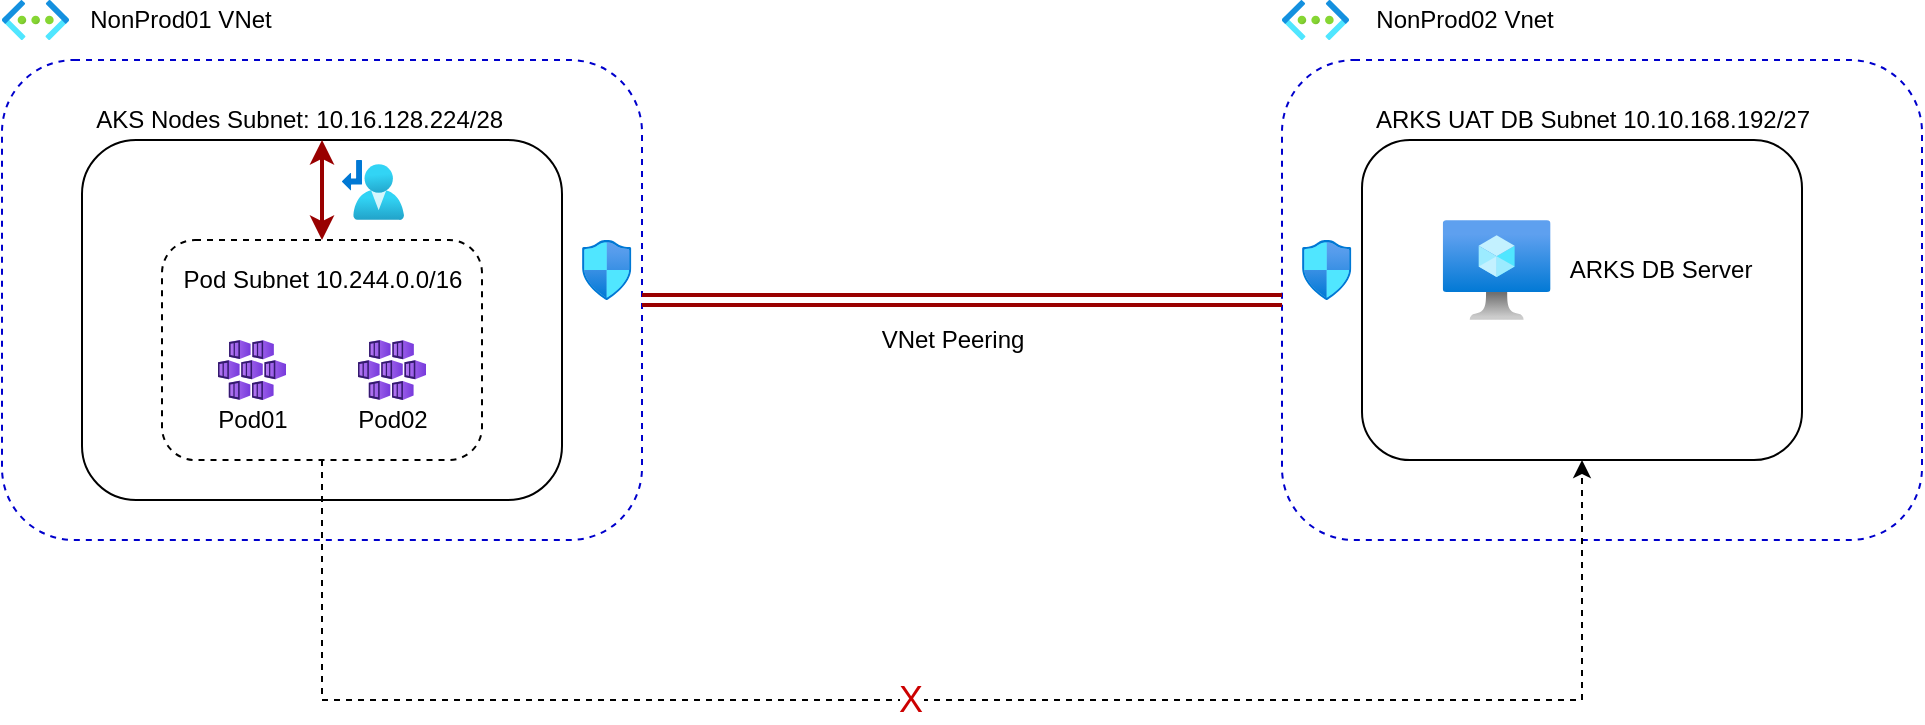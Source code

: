 <mxfile version="20.4.0" type="github">
  <diagram id="W9si09yMB4ZbtkrbC8p9" name="Page-1">
    <mxGraphModel dx="1678" dy="547" grid="1" gridSize="10" guides="1" tooltips="1" connect="1" arrows="1" fold="1" page="0" pageScale="1" pageWidth="850" pageHeight="1100" math="0" shadow="0">
      <root>
        <mxCell id="0" />
        <mxCell id="1" parent="0" />
        <mxCell id="OVVx17QON25WPXnOTCqt-1" value="" style="rounded=1;whiteSpace=wrap;html=1;fillColor=none;strokeColor=#0000CC;dashed=1;" parent="1" vertex="1">
          <mxGeometry x="-320" y="40" width="320" height="240" as="geometry" />
        </mxCell>
        <mxCell id="OVVx17QON25WPXnOTCqt-2" value="" style="rounded=1;whiteSpace=wrap;html=1;fillColor=none;dashed=1;strokeColor=#0000CC;" parent="1" vertex="1">
          <mxGeometry x="320" y="40" width="320" height="240" as="geometry" />
        </mxCell>
        <mxCell id="OVVx17QON25WPXnOTCqt-5" value="" style="group" parent="1" vertex="1" connectable="0">
          <mxGeometry x="-320" y="10" width="143.5" height="20" as="geometry" />
        </mxCell>
        <mxCell id="OVVx17QON25WPXnOTCqt-3" value="NonProd01 VNet" style="text;html=1;align=center;verticalAlign=middle;resizable=0;points=[];autosize=1;strokeColor=none;fillColor=none;" parent="OVVx17QON25WPXnOTCqt-5" vertex="1">
          <mxGeometry x="33.5" width="110" height="20" as="geometry" />
        </mxCell>
        <mxCell id="OVVx17QON25WPXnOTCqt-4" value="" style="aspect=fixed;html=1;points=[];align=center;image;fontSize=12;image=img/lib/azure2/networking/Virtual_Networks.svg;dashed=1;strokeColor=#0000CC;fillColor=none;" parent="OVVx17QON25WPXnOTCqt-5" vertex="1">
          <mxGeometry width="33.5" height="20" as="geometry" />
        </mxCell>
        <mxCell id="OVVx17QON25WPXnOTCqt-8" value="" style="group" parent="1" vertex="1" connectable="0">
          <mxGeometry x="320" y="10" width="160" height="20" as="geometry" />
        </mxCell>
        <mxCell id="OVVx17QON25WPXnOTCqt-6" value="" style="aspect=fixed;html=1;points=[];align=center;image;fontSize=12;image=img/lib/azure2/networking/Virtual_Networks.svg;dashed=1;strokeColor=#0000CC;fillColor=none;" parent="OVVx17QON25WPXnOTCqt-8" vertex="1">
          <mxGeometry width="33.5" height="20" as="geometry" />
        </mxCell>
        <mxCell id="OVVx17QON25WPXnOTCqt-7" value="&amp;nbsp; &amp;nbsp; &amp;nbsp; &amp;nbsp; &amp;nbsp;NonProd02 Vnet" style="text;html=1;align=center;verticalAlign=middle;resizable=0;points=[];autosize=1;strokeColor=none;fillColor=none;" parent="OVVx17QON25WPXnOTCqt-8" vertex="1">
          <mxGeometry x="11.18" width="130" height="20" as="geometry" />
        </mxCell>
        <mxCell id="OVVx17QON25WPXnOTCqt-9" value="" style="rounded=1;whiteSpace=wrap;html=1;strokeColor=#000000;fillColor=none;" parent="1" vertex="1">
          <mxGeometry x="-280" y="80" width="240" height="180" as="geometry" />
        </mxCell>
        <mxCell id="OVVx17QON25WPXnOTCqt-10" value="AKS Nodes Subnet: 10.16.128.224/28&amp;nbsp;" style="text;html=1;align=center;verticalAlign=middle;resizable=0;points=[];autosize=1;strokeColor=none;fillColor=none;" parent="1" vertex="1">
          <mxGeometry x="-280" y="60" width="220" height="20" as="geometry" />
        </mxCell>
        <mxCell id="OVVx17QON25WPXnOTCqt-11" value="" style="aspect=fixed;html=1;points=[];align=center;image;fontSize=12;image=img/lib/azure2/networking/Network_Security_Groups.svg;strokeColor=#0000CC;fillColor=none;" parent="1" vertex="1">
          <mxGeometry x="-30" y="130" width="24.71" height="30" as="geometry" />
        </mxCell>
        <mxCell id="OVVx17QON25WPXnOTCqt-12" value="" style="rounded=1;whiteSpace=wrap;html=1;strokeColor=#000000;fillColor=none;dashed=1;" parent="1" vertex="1">
          <mxGeometry x="-240" y="130" width="160" height="110" as="geometry" />
        </mxCell>
        <mxCell id="OVVx17QON25WPXnOTCqt-18" value="" style="group" parent="1" vertex="1" connectable="0">
          <mxGeometry x="-220" y="180" width="50" height="50" as="geometry" />
        </mxCell>
        <mxCell id="OVVx17QON25WPXnOTCqt-13" value="" style="aspect=fixed;html=1;points=[];align=center;image;fontSize=12;image=img/lib/azure2/containers/Kubernetes_Services.svg;dashed=1;strokeColor=#000000;fillColor=none;" parent="OVVx17QON25WPXnOTCqt-18" vertex="1">
          <mxGeometry x="8" width="34" height="30" as="geometry" />
        </mxCell>
        <mxCell id="OVVx17QON25WPXnOTCqt-14" value="Pod01" style="text;html=1;align=center;verticalAlign=middle;resizable=0;points=[];autosize=1;strokeColor=none;fillColor=none;" parent="OVVx17QON25WPXnOTCqt-18" vertex="1">
          <mxGeometry y="30" width="50" height="20" as="geometry" />
        </mxCell>
        <mxCell id="OVVx17QON25WPXnOTCqt-19" value="" style="group" parent="1" vertex="1" connectable="0">
          <mxGeometry x="-150" y="180" width="50" height="50" as="geometry" />
        </mxCell>
        <mxCell id="OVVx17QON25WPXnOTCqt-16" value="" style="aspect=fixed;html=1;points=[];align=center;image;fontSize=12;image=img/lib/azure2/containers/Kubernetes_Services.svg;dashed=1;strokeColor=#000000;fillColor=none;" parent="OVVx17QON25WPXnOTCqt-19" vertex="1">
          <mxGeometry x="8" width="34" height="30" as="geometry" />
        </mxCell>
        <mxCell id="OVVx17QON25WPXnOTCqt-17" value="Pod02" style="text;html=1;align=center;verticalAlign=middle;resizable=0;points=[];autosize=1;strokeColor=none;fillColor=none;" parent="OVVx17QON25WPXnOTCqt-19" vertex="1">
          <mxGeometry y="30" width="50" height="20" as="geometry" />
        </mxCell>
        <mxCell id="OVVx17QON25WPXnOTCqt-20" value="Pod Subnet 10.244.0.0/16" style="text;html=1;align=center;verticalAlign=middle;resizable=0;points=[];autosize=1;strokeColor=none;fillColor=none;" parent="1" vertex="1">
          <mxGeometry x="-235" y="140" width="150" height="20" as="geometry" />
        </mxCell>
        <mxCell id="OVVx17QON25WPXnOTCqt-21" value="" style="endArrow=classic;startArrow=classic;html=1;rounded=0;strokeWidth=2;strokeColor=#990000;entryX=0.5;entryY=0;entryDx=0;entryDy=0;" parent="1" target="OVVx17QON25WPXnOTCqt-9" edge="1">
          <mxGeometry width="50" height="50" relative="1" as="geometry">
            <mxPoint x="-160" y="130" as="sourcePoint" />
            <mxPoint x="-160.5" y="90" as="targetPoint" />
          </mxGeometry>
        </mxCell>
        <mxCell id="OVVx17QON25WPXnOTCqt-22" value="" style="aspect=fixed;html=1;points=[];align=center;image;fontSize=12;image=img/lib/azure2/networking/Route_Tables.svg;dashed=1;strokeColor=#000000;fillColor=none;" parent="1" vertex="1">
          <mxGeometry x="-150" y="90" width="30.97" height="30" as="geometry" />
        </mxCell>
        <mxCell id="OVVx17QON25WPXnOTCqt-23" value="" style="rounded=1;whiteSpace=wrap;html=1;strokeColor=#000000;fillColor=none;" parent="1" vertex="1">
          <mxGeometry x="360" y="80" width="220" height="160" as="geometry" />
        </mxCell>
        <mxCell id="OVVx17QON25WPXnOTCqt-24" value="ARKS UAT DB Subnet 10.10.168.192/27" style="text;html=1;align=center;verticalAlign=middle;resizable=0;points=[];autosize=1;strokeColor=none;fillColor=none;" parent="1" vertex="1">
          <mxGeometry x="360" y="60" width="230" height="20" as="geometry" />
        </mxCell>
        <mxCell id="OVVx17QON25WPXnOTCqt-25" value="" style="aspect=fixed;html=1;points=[];align=center;image;fontSize=12;image=img/lib/azure2/compute/Virtual_Machine.svg;strokeColor=#000000;fillColor=none;" parent="1" vertex="1">
          <mxGeometry x="400.37" y="120" width="53.91" height="50" as="geometry" />
        </mxCell>
        <mxCell id="OVVx17QON25WPXnOTCqt-26" value="" style="aspect=fixed;html=1;points=[];align=center;image;fontSize=12;image=img/lib/azure2/networking/Network_Security_Groups.svg;strokeColor=#0000CC;fillColor=none;" parent="1" vertex="1">
          <mxGeometry x="330" y="130" width="24.71" height="30" as="geometry" />
        </mxCell>
        <mxCell id="OVVx17QON25WPXnOTCqt-27" value="ARKS DB Server" style="text;html=1;align=center;verticalAlign=middle;resizable=0;points=[];autosize=1;strokeColor=none;fillColor=none;" parent="1" vertex="1">
          <mxGeometry x="454.28" y="135" width="110" height="20" as="geometry" />
        </mxCell>
        <mxCell id="OVVx17QON25WPXnOTCqt-28" value="" style="shape=link;html=1;rounded=0;strokeColor=#990000;strokeWidth=2;entryX=0;entryY=0.5;entryDx=0;entryDy=0;exitX=1;exitY=0.5;exitDx=0;exitDy=0;" parent="1" source="OVVx17QON25WPXnOTCqt-1" target="OVVx17QON25WPXnOTCqt-2" edge="1">
          <mxGeometry width="100" relative="1" as="geometry">
            <mxPoint x="100" y="159" as="sourcePoint" />
            <mxPoint x="200" y="159" as="targetPoint" />
          </mxGeometry>
        </mxCell>
        <mxCell id="OVVx17QON25WPXnOTCqt-29" value="VNet Peering" style="text;html=1;align=center;verticalAlign=middle;resizable=0;points=[];autosize=1;strokeColor=none;fillColor=none;" parent="1" vertex="1">
          <mxGeometry x="110" y="170" width="90" height="20" as="geometry" />
        </mxCell>
        <mxCell id="OVVx17QON25WPXnOTCqt-30" value="" style="endArrow=classic;html=1;rounded=0;strokeColor=#000000;strokeWidth=1;exitX=0.5;exitY=1;exitDx=0;exitDy=0;entryX=0.5;entryY=1;entryDx=0;entryDy=0;dashed=1;" parent="1" source="OVVx17QON25WPXnOTCqt-12" target="OVVx17QON25WPXnOTCqt-23" edge="1">
          <mxGeometry width="50" height="50" relative="1" as="geometry">
            <mxPoint x="-80" y="470" as="sourcePoint" />
            <mxPoint x="-30" y="420" as="targetPoint" />
            <Array as="points">
              <mxPoint x="-160" y="360" />
              <mxPoint x="470" y="360" />
            </Array>
          </mxGeometry>
        </mxCell>
        <mxCell id="OVVx17QON25WPXnOTCqt-31" value="X" style="edgeLabel;html=1;align=center;verticalAlign=middle;resizable=0;points=[];fontSize=18;fontColor=#CC0000;" parent="OVVx17QON25WPXnOTCqt-30" vertex="1" connectable="0">
          <mxGeometry x="-0.049" relative="1" as="geometry">
            <mxPoint as="offset" />
          </mxGeometry>
        </mxCell>
      </root>
    </mxGraphModel>
  </diagram>
</mxfile>

